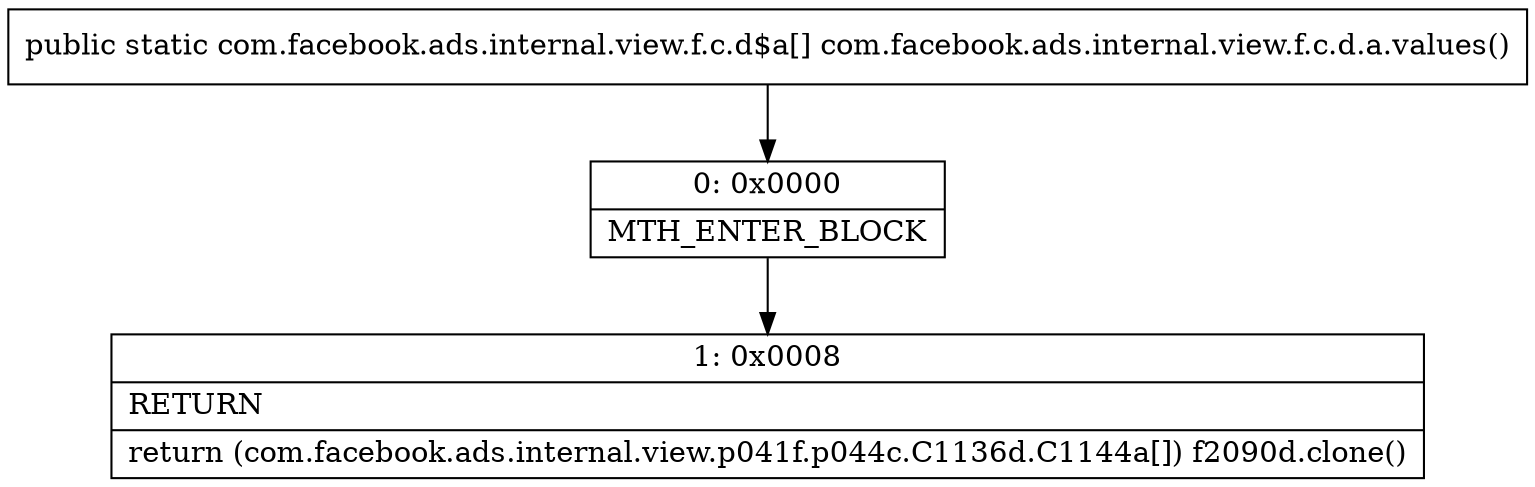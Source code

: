 digraph "CFG forcom.facebook.ads.internal.view.f.c.d.a.values()[Lcom\/facebook\/ads\/internal\/view\/f\/c\/d$a;" {
Node_0 [shape=record,label="{0\:\ 0x0000|MTH_ENTER_BLOCK\l}"];
Node_1 [shape=record,label="{1\:\ 0x0008|RETURN\l|return (com.facebook.ads.internal.view.p041f.p044c.C1136d.C1144a[]) f2090d.clone()\l}"];
MethodNode[shape=record,label="{public static com.facebook.ads.internal.view.f.c.d$a[] com.facebook.ads.internal.view.f.c.d.a.values() }"];
MethodNode -> Node_0;
Node_0 -> Node_1;
}

